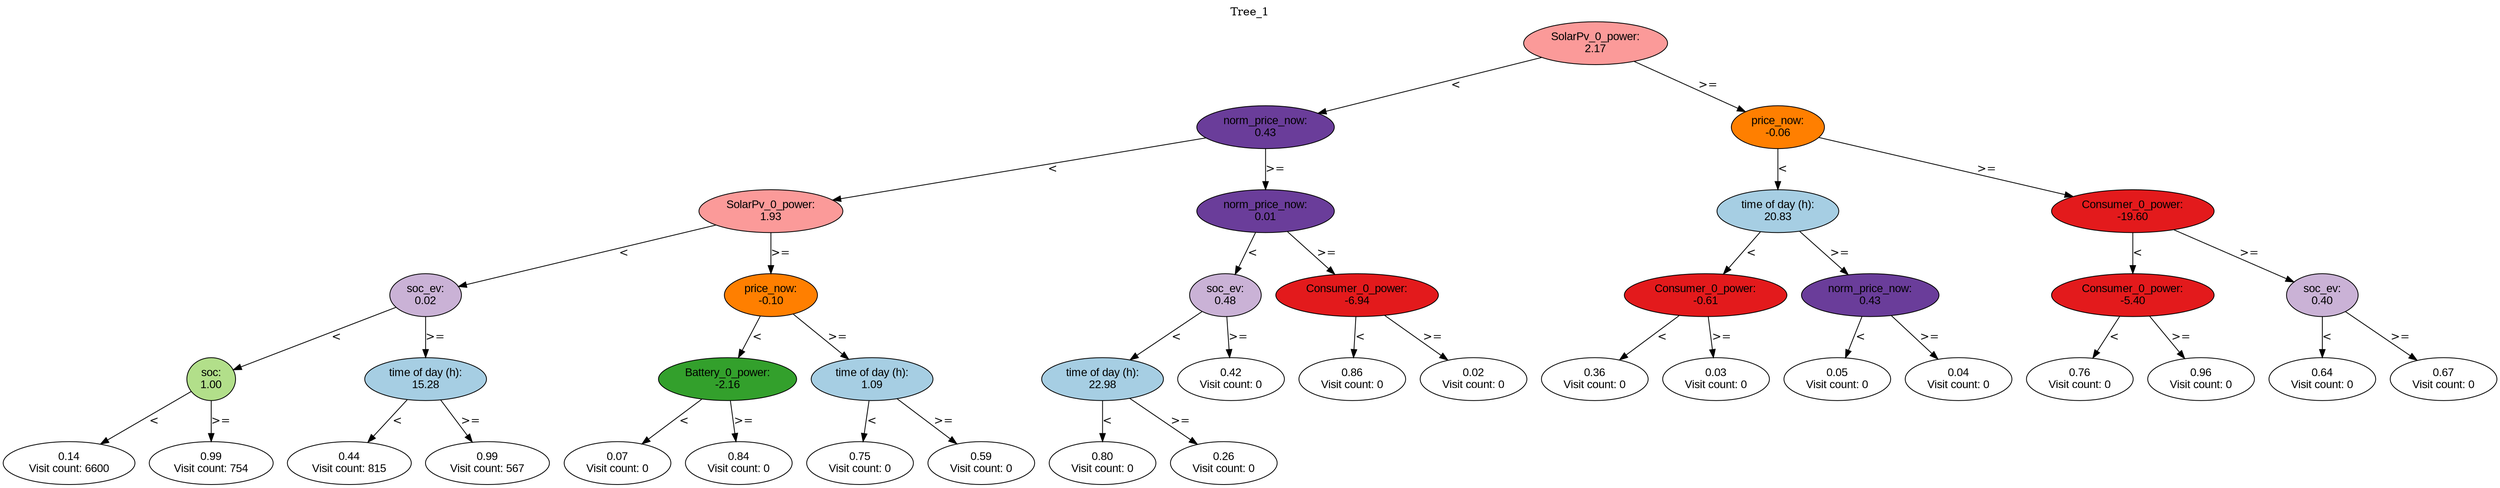 digraph BST {
    node [fontname="Arial" style=filled colorscheme=paired12];
    0 [ label = "SolarPv_0_power:
2.17" fillcolor=5];
    1 [ label = "norm_price_now:
0.43" fillcolor=10];
    2 [ label = "SolarPv_0_power:
1.93" fillcolor=5];
    3 [ label = "soc_ev:
0.02" fillcolor=9];
    4 [ label = "soc:
1.00" fillcolor=3];
    5 [ label = "0.14
Visit count: 6600" fillcolor=white];
    6 [ label = "0.99
Visit count: 754" fillcolor=white];
    7 [ label = "time of day (h):
15.28" fillcolor=1];
    8 [ label = "0.44
Visit count: 815" fillcolor=white];
    9 [ label = "0.99
Visit count: 567" fillcolor=white];
    10 [ label = "price_now:
-0.10" fillcolor=8];
    11 [ label = "Battery_0_power:
-2.16" fillcolor=4];
    12 [ label = "0.07
Visit count: 0" fillcolor=white];
    13 [ label = "0.84
Visit count: 0" fillcolor=white];
    14 [ label = "time of day (h):
1.09" fillcolor=1];
    15 [ label = "0.75
Visit count: 0" fillcolor=white];
    16 [ label = "0.59
Visit count: 0" fillcolor=white];
    17 [ label = "norm_price_now:
0.01" fillcolor=10];
    18 [ label = "soc_ev:
0.48" fillcolor=9];
    19 [ label = "time of day (h):
22.98" fillcolor=1];
    20 [ label = "0.80
Visit count: 0" fillcolor=white];
    21 [ label = "0.26
Visit count: 0" fillcolor=white];
    22 [ label = "0.42
Visit count: 0" fillcolor=white];
    23 [ label = "Consumer_0_power:
-6.94" fillcolor=6];
    24 [ label = "0.86
Visit count: 0" fillcolor=white];
    25 [ label = "0.02
Visit count: 0" fillcolor=white];
    26 [ label = "price_now:
-0.06" fillcolor=8];
    27 [ label = "time of day (h):
20.83" fillcolor=1];
    28 [ label = "Consumer_0_power:
-0.61" fillcolor=6];
    29 [ label = "0.36
Visit count: 0" fillcolor=white];
    30 [ label = "0.03
Visit count: 0" fillcolor=white];
    31 [ label = "norm_price_now:
0.43" fillcolor=10];
    32 [ label = "0.05
Visit count: 0" fillcolor=white];
    33 [ label = "0.04
Visit count: 0" fillcolor=white];
    34 [ label = "Consumer_0_power:
-19.60" fillcolor=6];
    35 [ label = "Consumer_0_power:
-5.40" fillcolor=6];
    36 [ label = "0.76
Visit count: 0" fillcolor=white];
    37 [ label = "0.96
Visit count: 0" fillcolor=white];
    38 [ label = "soc_ev:
0.40" fillcolor=9];
    39 [ label = "0.64
Visit count: 0" fillcolor=white];
    40 [ label = "0.67
Visit count: 0" fillcolor=white];

    0  -> 1[ label = "<"];
    0  -> 26[ label = ">="];
    1  -> 2[ label = "<"];
    1  -> 17[ label = ">="];
    2  -> 3[ label = "<"];
    2  -> 10[ label = ">="];
    3  -> 4[ label = "<"];
    3  -> 7[ label = ">="];
    4  -> 5[ label = "<"];
    4  -> 6[ label = ">="];
    7  -> 8[ label = "<"];
    7  -> 9[ label = ">="];
    10  -> 11[ label = "<"];
    10  -> 14[ label = ">="];
    11  -> 12[ label = "<"];
    11  -> 13[ label = ">="];
    14  -> 15[ label = "<"];
    14  -> 16[ label = ">="];
    17  -> 18[ label = "<"];
    17  -> 23[ label = ">="];
    18  -> 19[ label = "<"];
    18  -> 22[ label = ">="];
    19  -> 20[ label = "<"];
    19  -> 21[ label = ">="];
    23  -> 24[ label = "<"];
    23  -> 25[ label = ">="];
    26  -> 27[ label = "<"];
    26  -> 34[ label = ">="];
    27  -> 28[ label = "<"];
    27  -> 31[ label = ">="];
    28  -> 29[ label = "<"];
    28  -> 30[ label = ">="];
    31  -> 32[ label = "<"];
    31  -> 33[ label = ">="];
    34  -> 35[ label = "<"];
    34  -> 38[ label = ">="];
    35  -> 36[ label = "<"];
    35  -> 37[ label = ">="];
    38  -> 39[ label = "<"];
    38  -> 40[ label = ">="];

    labelloc="t";
    label="Tree_1";
}